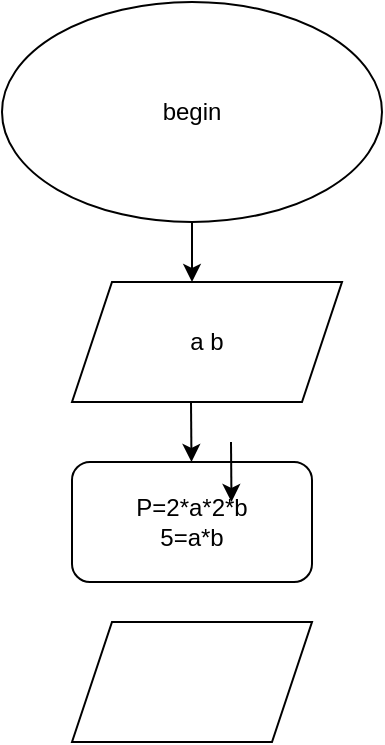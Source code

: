 <mxfile version="20.5.3" type="device" pages="2"><diagram id="V2FTHKfIY5pbaHpoffKV" name="Page-1"><mxGraphModel dx="1232" dy="605" grid="1" gridSize="10" guides="1" tooltips="1" connect="1" arrows="1" fold="1" page="1" pageScale="1" pageWidth="827" pageHeight="1169" math="0" shadow="0"><root><mxCell id="0"/><mxCell id="1" parent="0"/><mxCell id="saQOa_vBgYcaP3ijz357-1" value="begin" style="ellipse;whiteSpace=wrap;html=1;" vertex="1" parent="1"><mxGeometry x="140" y="110" width="190" height="110" as="geometry"/></mxCell><mxCell id="saQOa_vBgYcaP3ijz357-3" value="" style="endArrow=classic;html=1;rounded=0;exitX=0.5;exitY=1;exitDx=0;exitDy=0;" edge="1" parent="1" source="saQOa_vBgYcaP3ijz357-1"><mxGeometry width="50" height="50" relative="1" as="geometry"><mxPoint x="220" y="290" as="sourcePoint"/><mxPoint x="235" y="250" as="targetPoint"/></mxGeometry></mxCell><mxCell id="saQOa_vBgYcaP3ijz357-4" value="a b" style="shape=parallelogram;perimeter=parallelogramPerimeter;whiteSpace=wrap;html=1;fixedSize=1;" vertex="1" parent="1"><mxGeometry x="175" y="250" width="135" height="60" as="geometry"/></mxCell><mxCell id="saQOa_vBgYcaP3ijz357-5" value="" style="endArrow=classic;html=1;rounded=0;exitX=0.5;exitY=1;exitDx=0;exitDy=0;" edge="1" parent="1" target="saQOa_vBgYcaP3ijz357-8"><mxGeometry width="50" height="50" relative="1" as="geometry"><mxPoint x="234.5" y="310" as="sourcePoint"/><mxPoint x="234.5" y="340" as="targetPoint"/></mxGeometry></mxCell><mxCell id="saQOa_vBgYcaP3ijz357-8" value="P=2*a*2*b&lt;br&gt;5=a*b" style="rounded=1;whiteSpace=wrap;html=1;" vertex="1" parent="1"><mxGeometry x="175" y="340" width="120" height="60" as="geometry"/></mxCell><mxCell id="saQOa_vBgYcaP3ijz357-9" value="" style="shape=parallelogram;perimeter=parallelogramPerimeter;whiteSpace=wrap;html=1;fixedSize=1;" vertex="1" parent="1"><mxGeometry x="175" y="420" width="120" height="60" as="geometry"/></mxCell><mxCell id="saQOa_vBgYcaP3ijz357-11" value="" style="endArrow=classic;html=1;rounded=0;exitX=0.5;exitY=1;exitDx=0;exitDy=0;" edge="1" parent="1"><mxGeometry width="50" height="50" relative="1" as="geometry"><mxPoint x="254.5" y="330" as="sourcePoint"/><mxPoint x="254.75" y="360" as="targetPoint"/></mxGeometry></mxCell></root></mxGraphModel></diagram><diagram id="LeVD83pOwDd35kMg4oi4" name="Page-2"><mxGraphModel dx="1232" dy="605" grid="1" gridSize="10" guides="1" tooltips="1" connect="1" arrows="1" fold="1" page="1" pageScale="1" pageWidth="827" pageHeight="1169" math="0" shadow="0"><root><mxCell id="0"/><mxCell id="1" parent="0"/><mxCell id="Ng29xLypUAUQobVNm-PY-10" style="edgeStyle=orthogonalEdgeStyle;rounded=0;orthogonalLoop=1;jettySize=auto;html=1;exitX=0.5;exitY=1;exitDx=0;exitDy=0;entryX=0.5;entryY=0;entryDx=0;entryDy=0;" edge="1" parent="1" source="Ng29xLypUAUQobVNm-PY-1" target="Ng29xLypUAUQobVNm-PY-2"><mxGeometry relative="1" as="geometry"/></mxCell><mxCell id="Ng29xLypUAUQobVNm-PY-1" value="begin" style="ellipse;whiteSpace=wrap;html=1;" vertex="1" parent="1"><mxGeometry x="340" y="160" width="120" height="80" as="geometry"/></mxCell><mxCell id="Ng29xLypUAUQobVNm-PY-11" style="edgeStyle=orthogonalEdgeStyle;rounded=0;orthogonalLoop=1;jettySize=auto;html=1;exitX=0.5;exitY=1;exitDx=0;exitDy=0;" edge="1" parent="1" source="Ng29xLypUAUQobVNm-PY-2" target="Ng29xLypUAUQobVNm-PY-5"><mxGeometry relative="1" as="geometry"/></mxCell><mxCell id="Ng29xLypUAUQobVNm-PY-2" value="a,b,c" style="shape=parallelogram;perimeter=parallelogramPerimeter;whiteSpace=wrap;html=1;fixedSize=1;" vertex="1" parent="1"><mxGeometry x="340" y="260" width="120" height="60" as="geometry"/></mxCell><mxCell id="Ng29xLypUAUQobVNm-PY-14" style="edgeStyle=orthogonalEdgeStyle;rounded=0;orthogonalLoop=1;jettySize=auto;html=1;exitX=0.5;exitY=1;exitDx=0;exitDy=0;" edge="1" parent="1" source="Ng29xLypUAUQobVNm-PY-5" target="Ng29xLypUAUQobVNm-PY-13"><mxGeometry relative="1" as="geometry"/></mxCell><mxCell id="Ng29xLypUAUQobVNm-PY-5" value="D=b*b-4*a*c" style="rounded=0;whiteSpace=wrap;html=1;" vertex="1" parent="1"><mxGeometry x="340" y="350" width="120" height="60" as="geometry"/></mxCell><mxCell id="Ng29xLypUAUQobVNm-PY-16" value="так" style="edgeStyle=orthogonalEdgeStyle;rounded=0;orthogonalLoop=1;jettySize=auto;html=1;exitX=1;exitY=0.5;exitDx=0;exitDy=0;" edge="1" parent="1" source="Ng29xLypUAUQobVNm-PY-13"><mxGeometry relative="1" as="geometry"><mxPoint x="480" y="460" as="targetPoint"/><Array as="points"><mxPoint x="460" y="470"/><mxPoint x="460" y="450"/><mxPoint x="480" y="450"/></Array></mxGeometry></mxCell><mxCell id="Ng29xLypUAUQobVNm-PY-20" style="edgeStyle=orthogonalEdgeStyle;rounded=0;orthogonalLoop=1;jettySize=auto;html=1;exitX=0;exitY=0.5;exitDx=0;exitDy=0;" edge="1" parent="1" source="Ng29xLypUAUQobVNm-PY-13" target="Ng29xLypUAUQobVNm-PY-19"><mxGeometry relative="1" as="geometry"/></mxCell><mxCell id="Ng29xLypUAUQobVNm-PY-13" value="D&amp;gt;0" style="rhombus;whiteSpace=wrap;html=1;" vertex="1" parent="1"><mxGeometry x="360" y="430" width="80" height="80" as="geometry"/></mxCell><mxCell id="Ng29xLypUAUQobVNm-PY-31" style="edgeStyle=orthogonalEdgeStyle;rounded=0;orthogonalLoop=1;jettySize=auto;html=1;exitX=1;exitY=0.5;exitDx=0;exitDy=0;entryX=1;entryY=0.5;entryDx=0;entryDy=0;" edge="1" parent="1" source="Ng29xLypUAUQobVNm-PY-17" target="Ng29xLypUAUQobVNm-PY-27"><mxGeometry relative="1" as="geometry"><mxPoint x="520" y="640" as="targetPoint"/><Array as="points"><mxPoint x="730" y="490"/><mxPoint x="515" y="490"/><mxPoint x="515" y="695"/></Array></mxGeometry></mxCell><mxCell id="Ng29xLypUAUQobVNm-PY-17" value="Рівняня має два корені" style="shape=parallelogram;perimeter=parallelogramPerimeter;whiteSpace=wrap;html=1;fixedSize=1;" vertex="1" parent="1"><mxGeometry x="620" y="430" width="120" height="60" as="geometry"/></mxCell><mxCell id="Ng29xLypUAUQobVNm-PY-24" value="так" style="edgeStyle=orthogonalEdgeStyle;rounded=0;orthogonalLoop=1;jettySize=auto;html=1;exitX=1;exitY=0.5;exitDx=0;exitDy=0;entryX=0;entryY=0.25;entryDx=0;entryDy=0;" edge="1" parent="1" source="Ng29xLypUAUQobVNm-PY-19" target="Ng29xLypUAUQobVNm-PY-23"><mxGeometry relative="1" as="geometry"/></mxCell><mxCell id="Ng29xLypUAUQobVNm-PY-26" style="edgeStyle=orthogonalEdgeStyle;rounded=0;orthogonalLoop=1;jettySize=auto;html=1;exitX=0;exitY=0.5;exitDx=0;exitDy=0;entryX=1;entryY=0.5;entryDx=0;entryDy=0;" edge="1" parent="1" source="Ng29xLypUAUQobVNm-PY-19" target="Ng29xLypUAUQobVNm-PY-25"><mxGeometry relative="1" as="geometry"/></mxCell><mxCell id="Ng29xLypUAUQobVNm-PY-19" value="D=0" style="rhombus;whiteSpace=wrap;html=1;" vertex="1" parent="1"><mxGeometry x="260" y="530" width="80" height="80" as="geometry"/></mxCell><mxCell id="Ng29xLypUAUQobVNm-PY-32" style="edgeStyle=orthogonalEdgeStyle;rounded=0;orthogonalLoop=1;jettySize=auto;html=1;exitX=0.5;exitY=1;exitDx=0;exitDy=0;entryX=0.637;entryY=0.036;entryDx=0;entryDy=0;entryPerimeter=0;" edge="1" parent="1" source="Ng29xLypUAUQobVNm-PY-23" target="Ng29xLypUAUQobVNm-PY-27"><mxGeometry relative="1" as="geometry"/></mxCell><mxCell id="Ng29xLypUAUQobVNm-PY-23" value="Рівняння має один корінь" style="shape=parallelogram;perimeter=parallelogramPerimeter;whiteSpace=wrap;html=1;fixedSize=1;" vertex="1" parent="1"><mxGeometry x="360" y="525" width="120" height="60" as="geometry"/></mxCell><mxCell id="Ng29xLypUAUQobVNm-PY-33" style="edgeStyle=orthogonalEdgeStyle;rounded=0;orthogonalLoop=1;jettySize=auto;html=1;exitX=0.5;exitY=1;exitDx=0;exitDy=0;entryX=0.077;entryY=0.148;entryDx=0;entryDy=0;entryPerimeter=0;" edge="1" parent="1" source="Ng29xLypUAUQobVNm-PY-25" target="Ng29xLypUAUQobVNm-PY-27"><mxGeometry relative="1" as="geometry"/></mxCell><mxCell id="Ng29xLypUAUQobVNm-PY-25" value="Рівняння коренів немає" style="shape=parallelogram;perimeter=parallelogramPerimeter;whiteSpace=wrap;html=1;fixedSize=1;" vertex="1" parent="1"><mxGeometry x="60" y="530" width="120" height="60" as="geometry"/></mxCell><mxCell id="Ng29xLypUAUQobVNm-PY-27" value="END" style="ellipse;whiteSpace=wrap;html=1;" vertex="1" parent="1"><mxGeometry x="290" y="670" width="120" height="50" as="geometry"/></mxCell></root></mxGraphModel></diagram></mxfile>
